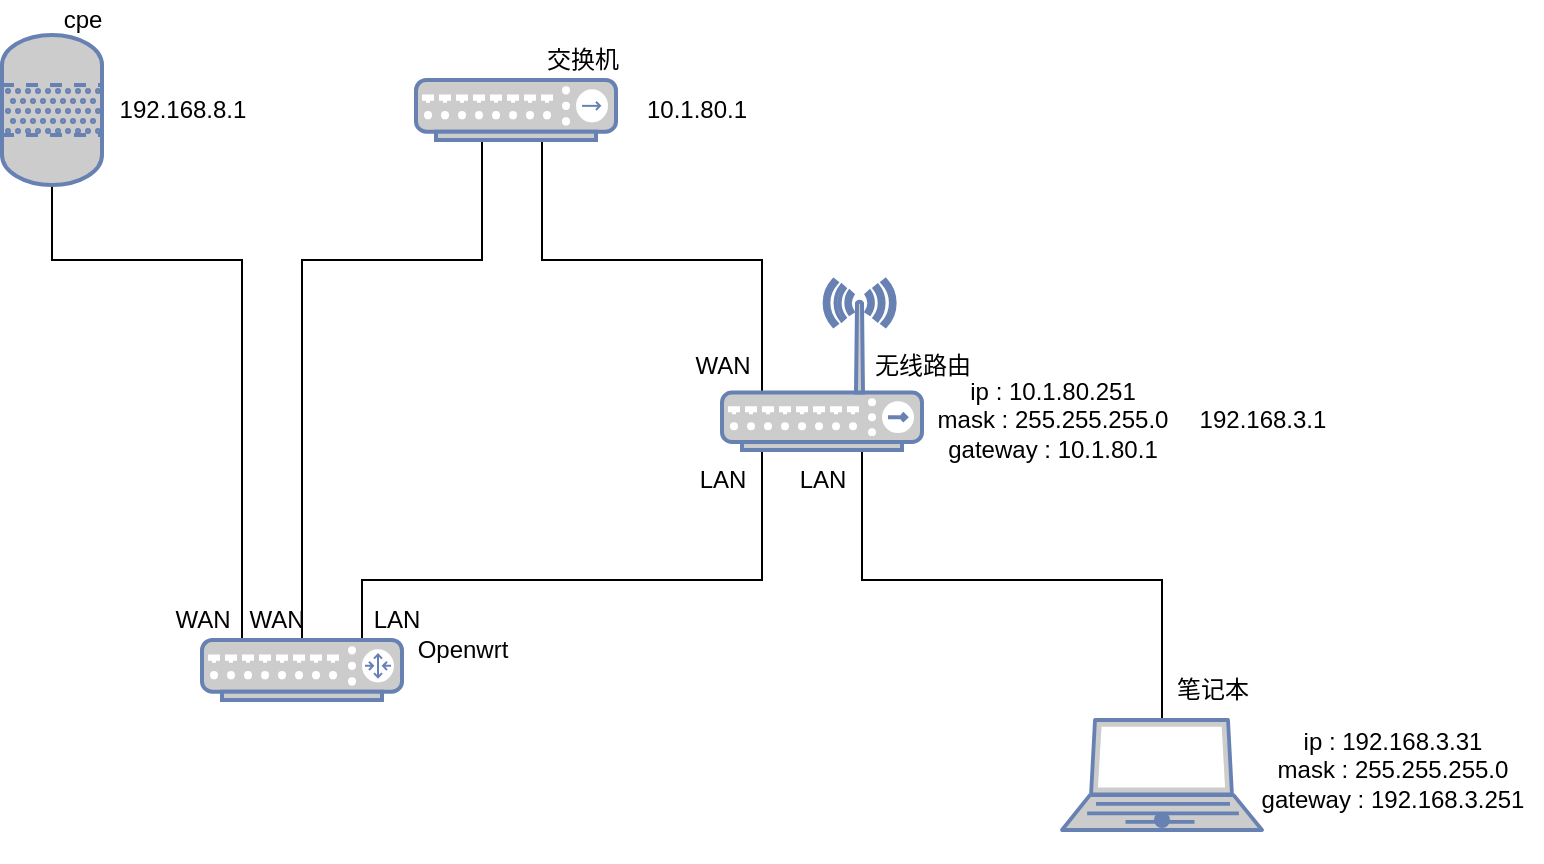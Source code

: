 <mxfile version="17.1.3" type="github">
  <diagram id="xXfyua9_VMPZ3oIZuOAJ" name="Page-1">
    <mxGraphModel dx="946" dy="536" grid="1" gridSize="10" guides="1" tooltips="1" connect="1" arrows="1" fold="1" page="1" pageScale="1" pageWidth="827" pageHeight="1169" math="0" shadow="0">
      <root>
        <mxCell id="0" />
        <mxCell id="1" parent="0" />
        <mxCell id="NaWxdDiv04shD6p3vSGv-10" value="" style="edgeStyle=orthogonalEdgeStyle;rounded=0;orthogonalLoop=1;jettySize=auto;html=1;" edge="1" parent="1" source="LccgevMRxcLiaLM2jQEp-8" target="NaWxdDiv04shD6p3vSGv-9">
          <mxGeometry relative="1" as="geometry">
            <Array as="points">
              <mxPoint x="280" y="150" />
              <mxPoint x="370" y="150" />
            </Array>
          </mxGeometry>
        </mxCell>
        <mxCell id="NaWxdDiv04shD6p3vSGv-9" value="" style="shape=waypoint;sketch=0;size=6;pointerEvents=1;points=[];fillColor=#CCCCCC;resizable=0;rotatable=0;perimeter=centerPerimeter;snapToPoint=1;verticalAlign=top;strokeColor=#6881B3;fontColor=#0066CC;gradientColor=none;gradientDirection=north;strokeWidth=2;" vertex="1" parent="1">
          <mxGeometry x="350" y="60" width="40" height="40" as="geometry" />
        </mxCell>
        <mxCell id="NaWxdDiv04shD6p3vSGv-1" value="" style="shape=waypoint;sketch=0;size=6;pointerEvents=1;points=[];fillColor=#CCCCCC;resizable=0;rotatable=0;perimeter=centerPerimeter;snapToPoint=1;verticalAlign=top;strokeColor=#6881B3;fontColor=#0066CC;gradientColor=none;gradientDirection=north;strokeWidth=2;" vertex="1" parent="1">
          <mxGeometry x="490" y="205" width="40" height="40" as="geometry" />
        </mxCell>
        <mxCell id="NaWxdDiv04shD6p3vSGv-5" value="" style="shape=waypoint;sketch=0;size=6;pointerEvents=1;points=[];fillColor=#CCCCCC;resizable=0;rotatable=0;perimeter=centerPerimeter;snapToPoint=1;verticalAlign=top;strokeColor=#6881B3;fontColor=#0066CC;gradientColor=none;gradientDirection=north;strokeWidth=2;" vertex="1" parent="1">
          <mxGeometry x="490" y="205" width="40" height="40" as="geometry" />
        </mxCell>
        <mxCell id="NaWxdDiv04shD6p3vSGv-7" value="" style="shape=waypoint;sketch=0;size=6;pointerEvents=1;points=[];fillColor=#CCCCCC;resizable=0;rotatable=0;perimeter=centerPerimeter;snapToPoint=1;verticalAlign=top;strokeColor=#6881B3;dashed=0;strokeWidth=2;" vertex="1" parent="1">
          <mxGeometry x="230" y="335" width="40" height="40" as="geometry" />
        </mxCell>
        <mxCell id="NaWxdDiv04shD6p3vSGv-8" value="" style="edgeStyle=orthogonalEdgeStyle;rounded=0;orthogonalLoop=1;jettySize=auto;html=1;" edge="1" parent="1" source="LccgevMRxcLiaLM2jQEp-11" target="NaWxdDiv04shD6p3vSGv-7">
          <mxGeometry relative="1" as="geometry">
            <Array as="points">
              <mxPoint x="155" y="150" />
              <mxPoint x="250" y="150" />
            </Array>
          </mxGeometry>
        </mxCell>
        <mxCell id="NaWxdDiv04shD6p3vSGv-4" value="" style="edgeStyle=orthogonalEdgeStyle;rounded=0;orthogonalLoop=1;jettySize=auto;html=1;" edge="1" parent="1" source="LccgevMRxcLiaLM2jQEp-9">
          <mxGeometry relative="1" as="geometry">
            <mxPoint x="710" y="400" as="targetPoint" />
            <Array as="points">
              <mxPoint x="560" y="310" />
              <mxPoint x="710" y="310" />
            </Array>
          </mxGeometry>
        </mxCell>
        <mxCell id="LccgevMRxcLiaLM2jQEp-6" value="" style="fontColor=#0066CC;verticalAlign=top;verticalLabelPosition=bottom;labelPosition=center;align=center;html=1;outlineConnect=0;fillColor=#CCCCCC;strokeColor=#6881B3;gradientColor=none;gradientDirection=north;strokeWidth=2;shape=mxgraph.networks.laptop;" parent="1" vertex="1">
          <mxGeometry x="660" y="380" width="100" height="55" as="geometry" />
        </mxCell>
        <mxCell id="NaWxdDiv04shD6p3vSGv-2" value="" style="edgeStyle=orthogonalEdgeStyle;rounded=0;orthogonalLoop=1;jettySize=auto;html=1;exitX=0.5;exitY=1;exitDx=0;exitDy=0;exitPerimeter=0;" edge="1" parent="1" source="LccgevMRxcLiaLM2jQEp-7" target="NaWxdDiv04shD6p3vSGv-1">
          <mxGeometry relative="1" as="geometry">
            <Array as="points">
              <mxPoint x="400" y="90" />
              <mxPoint x="400" y="150" />
              <mxPoint x="510" y="150" />
            </Array>
          </mxGeometry>
        </mxCell>
        <mxCell id="LccgevMRxcLiaLM2jQEp-7" value="" style="fontColor=#0066CC;verticalAlign=top;verticalLabelPosition=bottom;labelPosition=center;align=center;html=1;outlineConnect=0;fillColor=#CCCCCC;strokeColor=#6881B3;gradientColor=none;gradientDirection=north;strokeWidth=2;shape=mxgraph.networks.hub;" parent="1" vertex="1">
          <mxGeometry x="337" y="60" width="100" height="30" as="geometry" />
        </mxCell>
        <mxCell id="NaWxdDiv04shD6p3vSGv-6" value="" style="edgeStyle=orthogonalEdgeStyle;rounded=0;orthogonalLoop=1;jettySize=auto;html=1;exitX=1;exitY=0.5;exitDx=0;exitDy=0;exitPerimeter=0;" edge="1" parent="1" source="LccgevMRxcLiaLM2jQEp-8" target="NaWxdDiv04shD6p3vSGv-5">
          <mxGeometry relative="1" as="geometry">
            <Array as="points">
              <mxPoint x="310" y="355" />
              <mxPoint x="310" y="310" />
              <mxPoint x="510" y="310" />
            </Array>
          </mxGeometry>
        </mxCell>
        <mxCell id="LccgevMRxcLiaLM2jQEp-8" value="" style="fontColor=#0066CC;verticalAlign=top;verticalLabelPosition=bottom;labelPosition=center;align=center;html=1;outlineConnect=0;fillColor=#CCCCCC;strokeColor=#6881B3;gradientColor=none;gradientDirection=north;strokeWidth=2;shape=mxgraph.networks.router;" parent="1" vertex="1">
          <mxGeometry x="230" y="340" width="100" height="30" as="geometry" />
        </mxCell>
        <mxCell id="LccgevMRxcLiaLM2jQEp-9" value="" style="fontColor=#0066CC;verticalAlign=top;verticalLabelPosition=bottom;labelPosition=center;align=center;html=1;outlineConnect=0;fillColor=#CCCCCC;strokeColor=#6881B3;gradientColor=none;gradientDirection=north;strokeWidth=2;shape=mxgraph.networks.wireless_hub;" parent="1" vertex="1">
          <mxGeometry x="490" y="160" width="100" height="85" as="geometry" />
        </mxCell>
        <mxCell id="LccgevMRxcLiaLM2jQEp-11" value="" style="verticalLabelPosition=bottom;outlineConnect=0;align=center;dashed=0;html=1;verticalAlign=top;shape=mxgraph.pid2misc.column;columnType=fluid;strokeColor=#6881B3;fillColor=#CCCCCC;strokeWidth=2;" parent="1" vertex="1">
          <mxGeometry x="130" y="37.5" width="50" height="75" as="geometry" />
        </mxCell>
        <mxCell id="NaWxdDiv04shD6p3vSGv-3" value="" style="shape=waypoint;sketch=0;size=6;pointerEvents=1;points=[];fillColor=#CCCCCC;resizable=0;rotatable=0;perimeter=centerPerimeter;snapToPoint=1;verticalAlign=top;strokeColor=#6881B3;fontColor=#0066CC;gradientColor=none;gradientDirection=north;strokeWidth=2;" vertex="1" parent="1">
          <mxGeometry x="690" y="410" width="40" height="40" as="geometry" />
        </mxCell>
        <mxCell id="NaWxdDiv04shD6p3vSGv-13" value="交换机" style="text;html=1;align=center;verticalAlign=middle;resizable=0;points=[];autosize=1;strokeColor=none;fillColor=none;" vertex="1" parent="1">
          <mxGeometry x="395" y="40" width="50" height="20" as="geometry" />
        </mxCell>
        <mxCell id="NaWxdDiv04shD6p3vSGv-14" value="cpe" style="text;html=1;align=center;verticalAlign=middle;resizable=0;points=[];autosize=1;strokeColor=none;fillColor=none;" vertex="1" parent="1">
          <mxGeometry x="150" y="20" width="40" height="20" as="geometry" />
        </mxCell>
        <mxCell id="NaWxdDiv04shD6p3vSGv-15" value="无线路由" style="text;html=1;align=center;verticalAlign=middle;resizable=0;points=[];autosize=1;strokeColor=none;fillColor=none;" vertex="1" parent="1">
          <mxGeometry x="560" y="192.5" width="60" height="20" as="geometry" />
        </mxCell>
        <mxCell id="NaWxdDiv04shD6p3vSGv-16" value="笔记本" style="text;html=1;align=center;verticalAlign=middle;resizable=0;points=[];autosize=1;strokeColor=none;fillColor=none;" vertex="1" parent="1">
          <mxGeometry x="710" y="355" width="50" height="20" as="geometry" />
        </mxCell>
        <mxCell id="NaWxdDiv04shD6p3vSGv-17" value="Openwrt" style="text;html=1;align=center;verticalAlign=middle;resizable=0;points=[];autosize=1;strokeColor=none;fillColor=none;" vertex="1" parent="1">
          <mxGeometry x="330" y="335" width="60" height="20" as="geometry" />
        </mxCell>
        <mxCell id="NaWxdDiv04shD6p3vSGv-18" value="ip : 192.168.3.31&lt;br&gt;mask : 255.255.255.0&lt;br&gt;gateway : 192.168.3.251" style="text;html=1;align=center;verticalAlign=middle;resizable=0;points=[];autosize=1;strokeColor=none;fillColor=none;" vertex="1" parent="1">
          <mxGeometry x="750" y="380" width="150" height="50" as="geometry" />
        </mxCell>
        <mxCell id="NaWxdDiv04shD6p3vSGv-19" value="LAN" style="text;html=1;align=center;verticalAlign=middle;resizable=0;points=[];autosize=1;strokeColor=none;fillColor=none;" vertex="1" parent="1">
          <mxGeometry x="470" y="250" width="40" height="20" as="geometry" />
        </mxCell>
        <mxCell id="NaWxdDiv04shD6p3vSGv-20" value="LAN" style="text;html=1;align=center;verticalAlign=middle;resizable=0;points=[];autosize=1;strokeColor=none;fillColor=none;" vertex="1" parent="1">
          <mxGeometry x="520" y="250" width="40" height="20" as="geometry" />
        </mxCell>
        <mxCell id="NaWxdDiv04shD6p3vSGv-21" value="WAN" style="text;html=1;align=center;verticalAlign=middle;resizable=0;points=[];autosize=1;strokeColor=none;fillColor=none;" vertex="1" parent="1">
          <mxGeometry x="470" y="192.5" width="40" height="20" as="geometry" />
        </mxCell>
        <mxCell id="NaWxdDiv04shD6p3vSGv-22" value="LAN" style="text;html=1;align=center;verticalAlign=middle;resizable=0;points=[];autosize=1;strokeColor=none;fillColor=none;" vertex="1" parent="1">
          <mxGeometry x="307" y="320" width="40" height="20" as="geometry" />
        </mxCell>
        <mxCell id="NaWxdDiv04shD6p3vSGv-23" value="WAN" style="text;html=1;align=center;verticalAlign=middle;resizable=0;points=[];autosize=1;strokeColor=none;fillColor=none;" vertex="1" parent="1">
          <mxGeometry x="210" y="320" width="40" height="20" as="geometry" />
        </mxCell>
        <mxCell id="NaWxdDiv04shD6p3vSGv-25" value="WAN" style="text;html=1;align=center;verticalAlign=middle;resizable=0;points=[];autosize=1;strokeColor=none;fillColor=none;" vertex="1" parent="1">
          <mxGeometry x="247" y="320" width="40" height="20" as="geometry" />
        </mxCell>
        <mxCell id="NaWxdDiv04shD6p3vSGv-27" value="ip : 10.1.80.251&lt;br&gt;mask : 255.255.255.0&lt;br&gt;gateway : 10.1.80.1" style="text;html=1;align=center;verticalAlign=middle;resizable=0;points=[];autosize=1;strokeColor=none;fillColor=none;" vertex="1" parent="1">
          <mxGeometry x="590" y="205" width="130" height="50" as="geometry" />
        </mxCell>
        <mxCell id="NaWxdDiv04shD6p3vSGv-28" value="192.168.8.1" style="text;html=1;align=center;verticalAlign=middle;resizable=0;points=[];autosize=1;strokeColor=none;fillColor=none;" vertex="1" parent="1">
          <mxGeometry x="180" y="65" width="80" height="20" as="geometry" />
        </mxCell>
        <mxCell id="NaWxdDiv04shD6p3vSGv-29" value="10.1.80.1" style="text;html=1;align=center;verticalAlign=middle;resizable=0;points=[];autosize=1;strokeColor=none;fillColor=none;" vertex="1" parent="1">
          <mxGeometry x="442" y="65" width="70" height="20" as="geometry" />
        </mxCell>
        <mxCell id="NaWxdDiv04shD6p3vSGv-30" value="192.168.3.1" style="text;html=1;align=center;verticalAlign=middle;resizable=0;points=[];autosize=1;strokeColor=none;fillColor=none;" vertex="1" parent="1">
          <mxGeometry x="720" y="220" width="80" height="20" as="geometry" />
        </mxCell>
      </root>
    </mxGraphModel>
  </diagram>
</mxfile>
